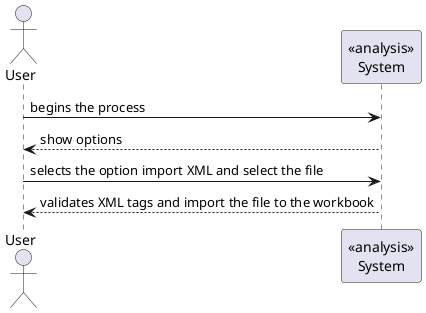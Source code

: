 @startuml doc-files/lang08.3_Import_analysis.png

actor User
participant "<<analysis>>\nSystem" as System


User -> System: begins the process
User <-- System: show options
User -> System: selects the option import XML and select the file
User <-- System: validates XML tags and import the file to the workbook


@enduml
